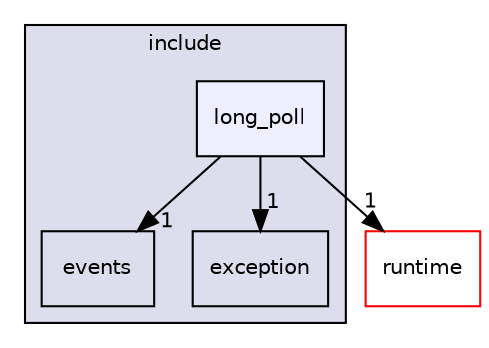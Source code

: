 digraph "long_poll" {
  compound=true
  node [ fontsize="10", fontname="Helvetica"];
  edge [ labelfontsize="10", labelfontname="Helvetica"];
  subgraph clusterdir_5a2e7e63c769be3e121e8a7cb4ca18ae {
    graph [ bgcolor="#ddddee", pencolor="black", label="include" fontname="Helvetica", fontsize="10", URL="dir_5a2e7e63c769be3e121e8a7cb4ca18ae.html"]
  dir_03b2bc3693d5675d7d6ce68ee4f46d50 [shape=box label="events" URL="dir_03b2bc3693d5675d7d6ce68ee4f46d50.html"];
  dir_2e1bc7826a6c90edf0246a169fed2cb3 [shape=box label="exception" URL="dir_2e1bc7826a6c90edf0246a169fed2cb3.html"];
  dir_999517a60c0daf39d6976711fccc4b1e [shape=box, label="long_poll", style="filled", fillcolor="#eeeeff", pencolor="black", URL="dir_999517a60c0daf39d6976711fccc4b1e.html"];
  }
  dir_ae58b8918dcb99903ff518e79eee4aff [shape=box label="runtime" fillcolor="white" style="filled" color="red" URL="dir_ae58b8918dcb99903ff518e79eee4aff.html"];
  dir_999517a60c0daf39d6976711fccc4b1e->dir_03b2bc3693d5675d7d6ce68ee4f46d50 [headlabel="1", labeldistance=1.5 headhref="dir_000028_000003.html"];
  dir_999517a60c0daf39d6976711fccc4b1e->dir_2e1bc7826a6c90edf0246a169fed2cb3 [headlabel="1", labeldistance=1.5 headhref="dir_000028_000021.html"];
  dir_999517a60c0daf39d6976711fccc4b1e->dir_ae58b8918dcb99903ff518e79eee4aff [headlabel="1", labeldistance=1.5 headhref="dir_000028_000015.html"];
}
